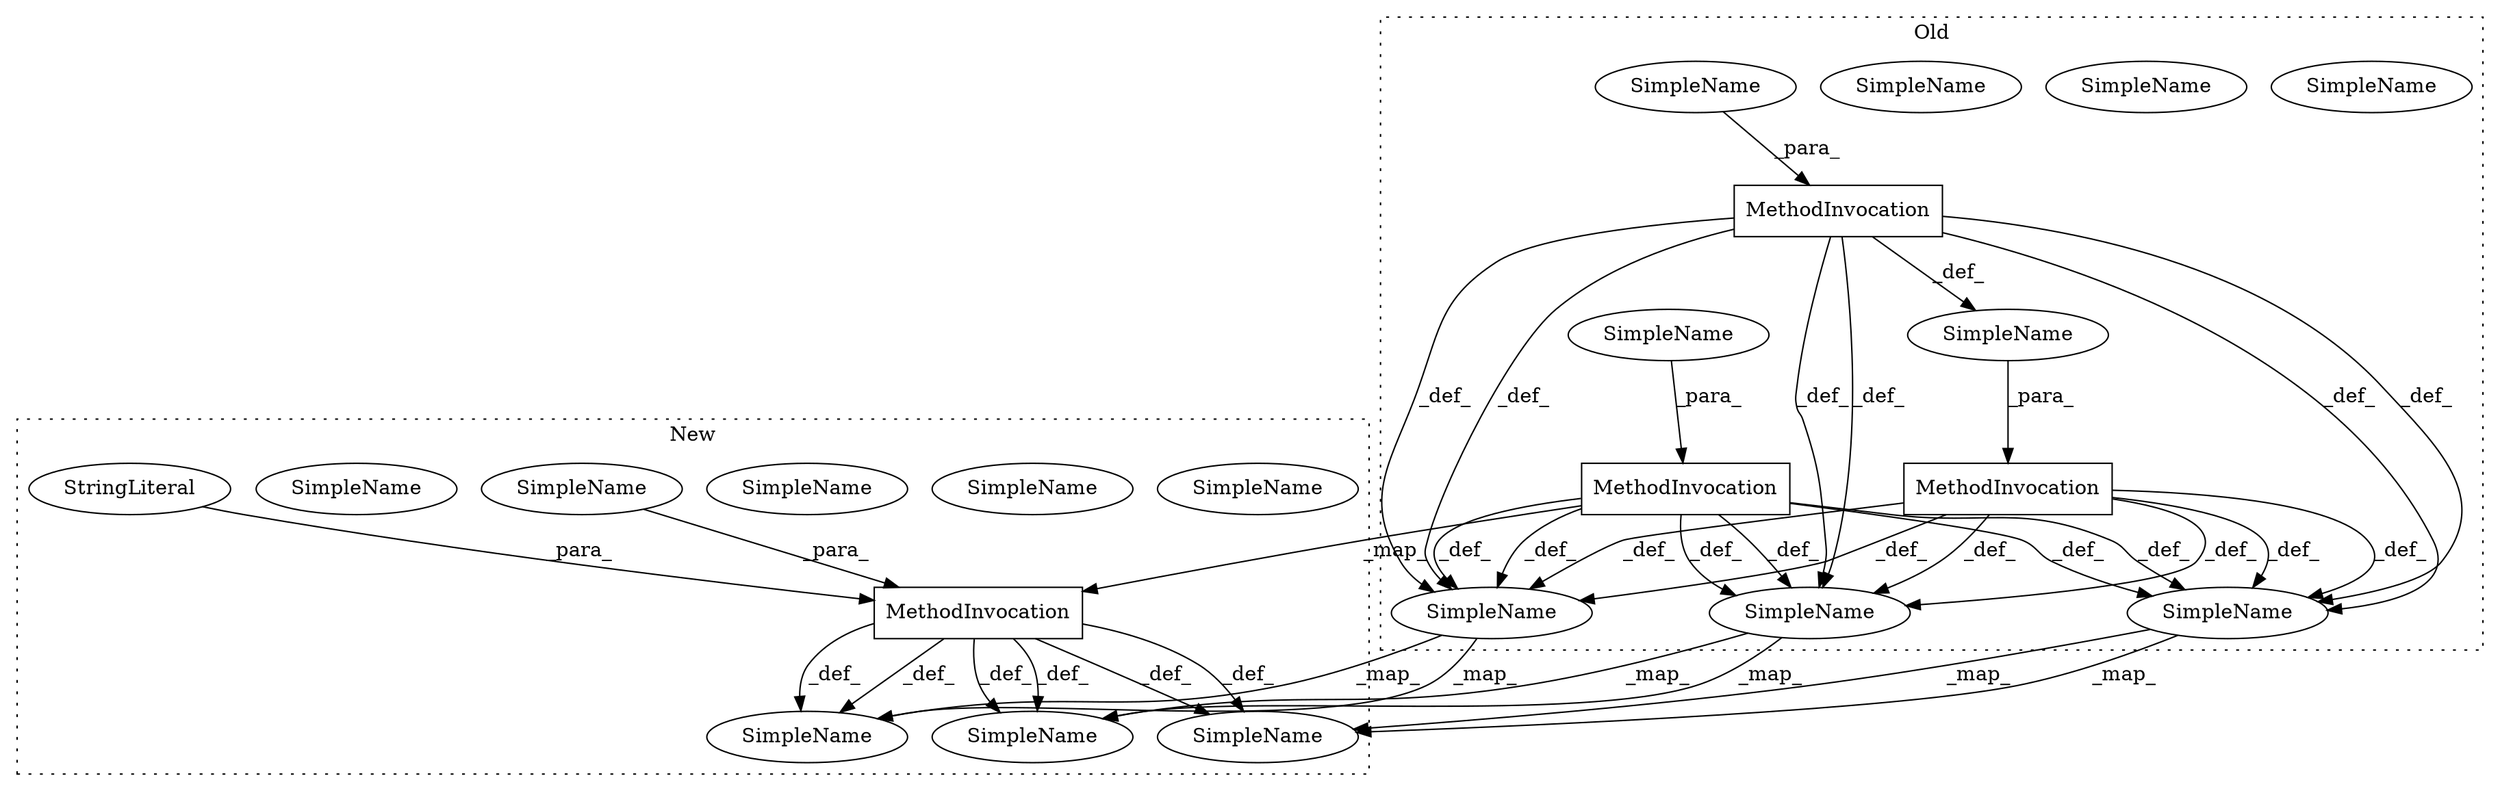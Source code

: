 digraph G {
subgraph cluster0 {
1 [label="MethodInvocation" a="32" s="3470,3478" l="6,1" shape="box"];
2 [label="MethodInvocation" a="32" s="3538,3546" l="6,1" shape="box"];
3 [label="MethodInvocation" a="32" s="3519,3555" l="5,1" shape="box"];
6 [label="SimpleName" a="42" s="3929" l="10" shape="ellipse"];
7 [label="SimpleName" a="42" s="3873" l="2" shape="ellipse"];
8 [label="SimpleName" a="42" s="3929" l="10" shape="ellipse"];
9 [label="SimpleName" a="42" s="3873" l="2" shape="ellipse"];
10 [label="SimpleName" a="42" s="3638" l="9" shape="ellipse"];
15 [label="SimpleName" a="42" s="3476" l="2" shape="ellipse"];
18 [label="SimpleName" a="42" s="3544" l="2" shape="ellipse"];
19 [label="SimpleName" a="42" s="3638" l="9" shape="ellipse"];
20 [label="SimpleName" a="42" s="" l="" shape="ellipse"];
label = "Old";
style="dotted";
}
subgraph cluster1 {
4 [label="MethodInvocation" a="32" s="3735,3750" l="5,1" shape="box"];
5 [label="SimpleName" a="42" s="4056" l="10" shape="ellipse"];
11 [label="SimpleName" a="42" s="3765" l="9" shape="ellipse"];
12 [label="SimpleName" a="42" s="3765" l="9" shape="ellipse"];
13 [label="SimpleName" a="42" s="4000" l="2" shape="ellipse"];
14 [label="SimpleName" a="42" s="3469" l="2" shape="ellipse"];
16 [label="SimpleName" a="42" s="4056" l="10" shape="ellipse"];
17 [label="SimpleName" a="42" s="3740" l="2" shape="ellipse"];
21 [label="SimpleName" a="42" s="4000" l="2" shape="ellipse"];
22 [label="StringLiteral" a="45" s="3743" l="7" shape="ellipse"];
label = "New";
style="dotted";
}
1 -> 4 [label="_map_"];
1 -> 19 [label="_def_"];
1 -> 9 [label="_def_"];
1 -> 9 [label="_def_"];
1 -> 6 [label="_def_"];
1 -> 6 [label="_def_"];
1 -> 19 [label="_def_"];
2 -> 6 [label="_def_"];
2 -> 19 [label="_def_"];
2 -> 6 [label="_def_"];
2 -> 9 [label="_def_"];
2 -> 19 [label="_def_"];
2 -> 20 [label="_def_"];
2 -> 9 [label="_def_"];
3 -> 19 [label="_def_"];
3 -> 9 [label="_def_"];
3 -> 19 [label="_def_"];
3 -> 6 [label="_def_"];
3 -> 9 [label="_def_"];
3 -> 6 [label="_def_"];
4 -> 16 [label="_def_"];
4 -> 11 [label="_def_"];
4 -> 16 [label="_def_"];
4 -> 13 [label="_def_"];
4 -> 11 [label="_def_"];
4 -> 13 [label="_def_"];
6 -> 16 [label="_map_"];
6 -> 16 [label="_map_"];
9 -> 13 [label="_map_"];
9 -> 13 [label="_map_"];
15 -> 1 [label="_para_"];
17 -> 4 [label="_para_"];
18 -> 2 [label="_para_"];
19 -> 11 [label="_map_"];
19 -> 11 [label="_map_"];
20 -> 3 [label="_para_"];
22 -> 4 [label="_para_"];
}